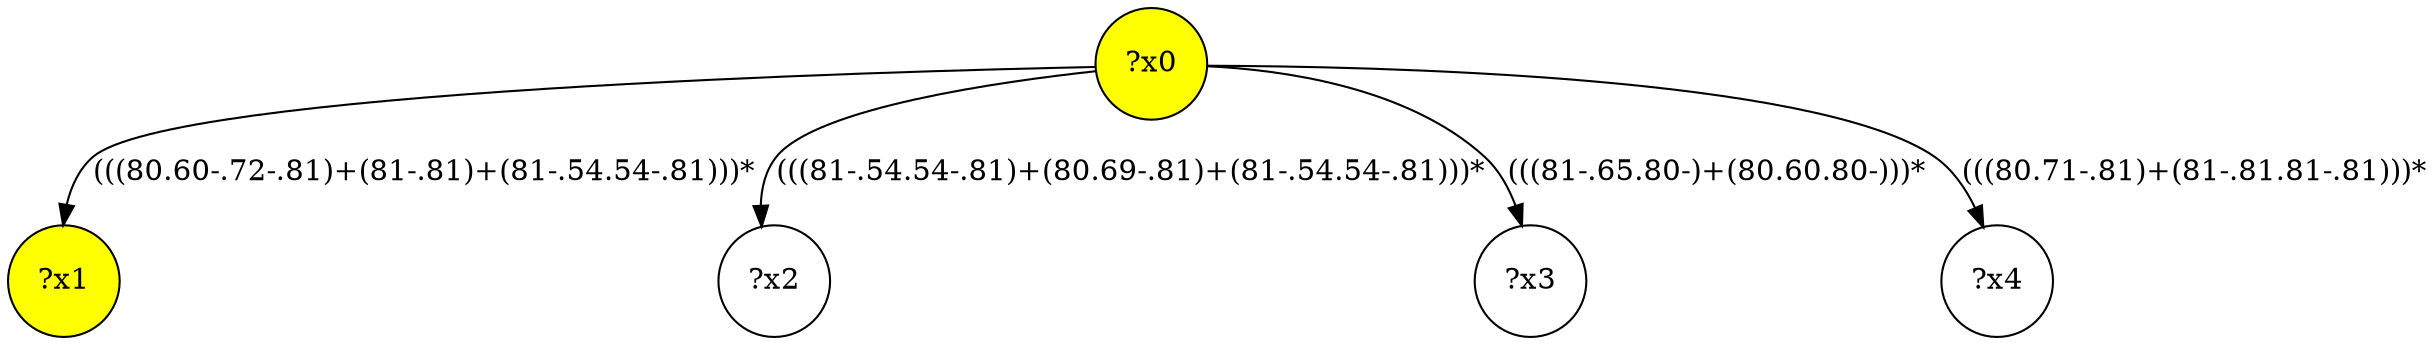 digraph g {
	x0 [fillcolor="yellow", style="filled," shape=circle, label="?x0"];
	x1 [fillcolor="yellow", style="filled," shape=circle, label="?x1"];
	x0 -> x1 [label="(((80.60-.72-.81)+(81-.81)+(81-.54.54-.81)))*"];
	x2 [shape=circle, label="?x2"];
	x0 -> x2 [label="(((81-.54.54-.81)+(80.69-.81)+(81-.54.54-.81)))*"];
	x3 [shape=circle, label="?x3"];
	x0 -> x3 [label="(((81-.65.80-)+(80.60.80-)))*"];
	x4 [shape=circle, label="?x4"];
	x0 -> x4 [label="(((80.71-.81)+(81-.81.81-.81)))*"];
}
